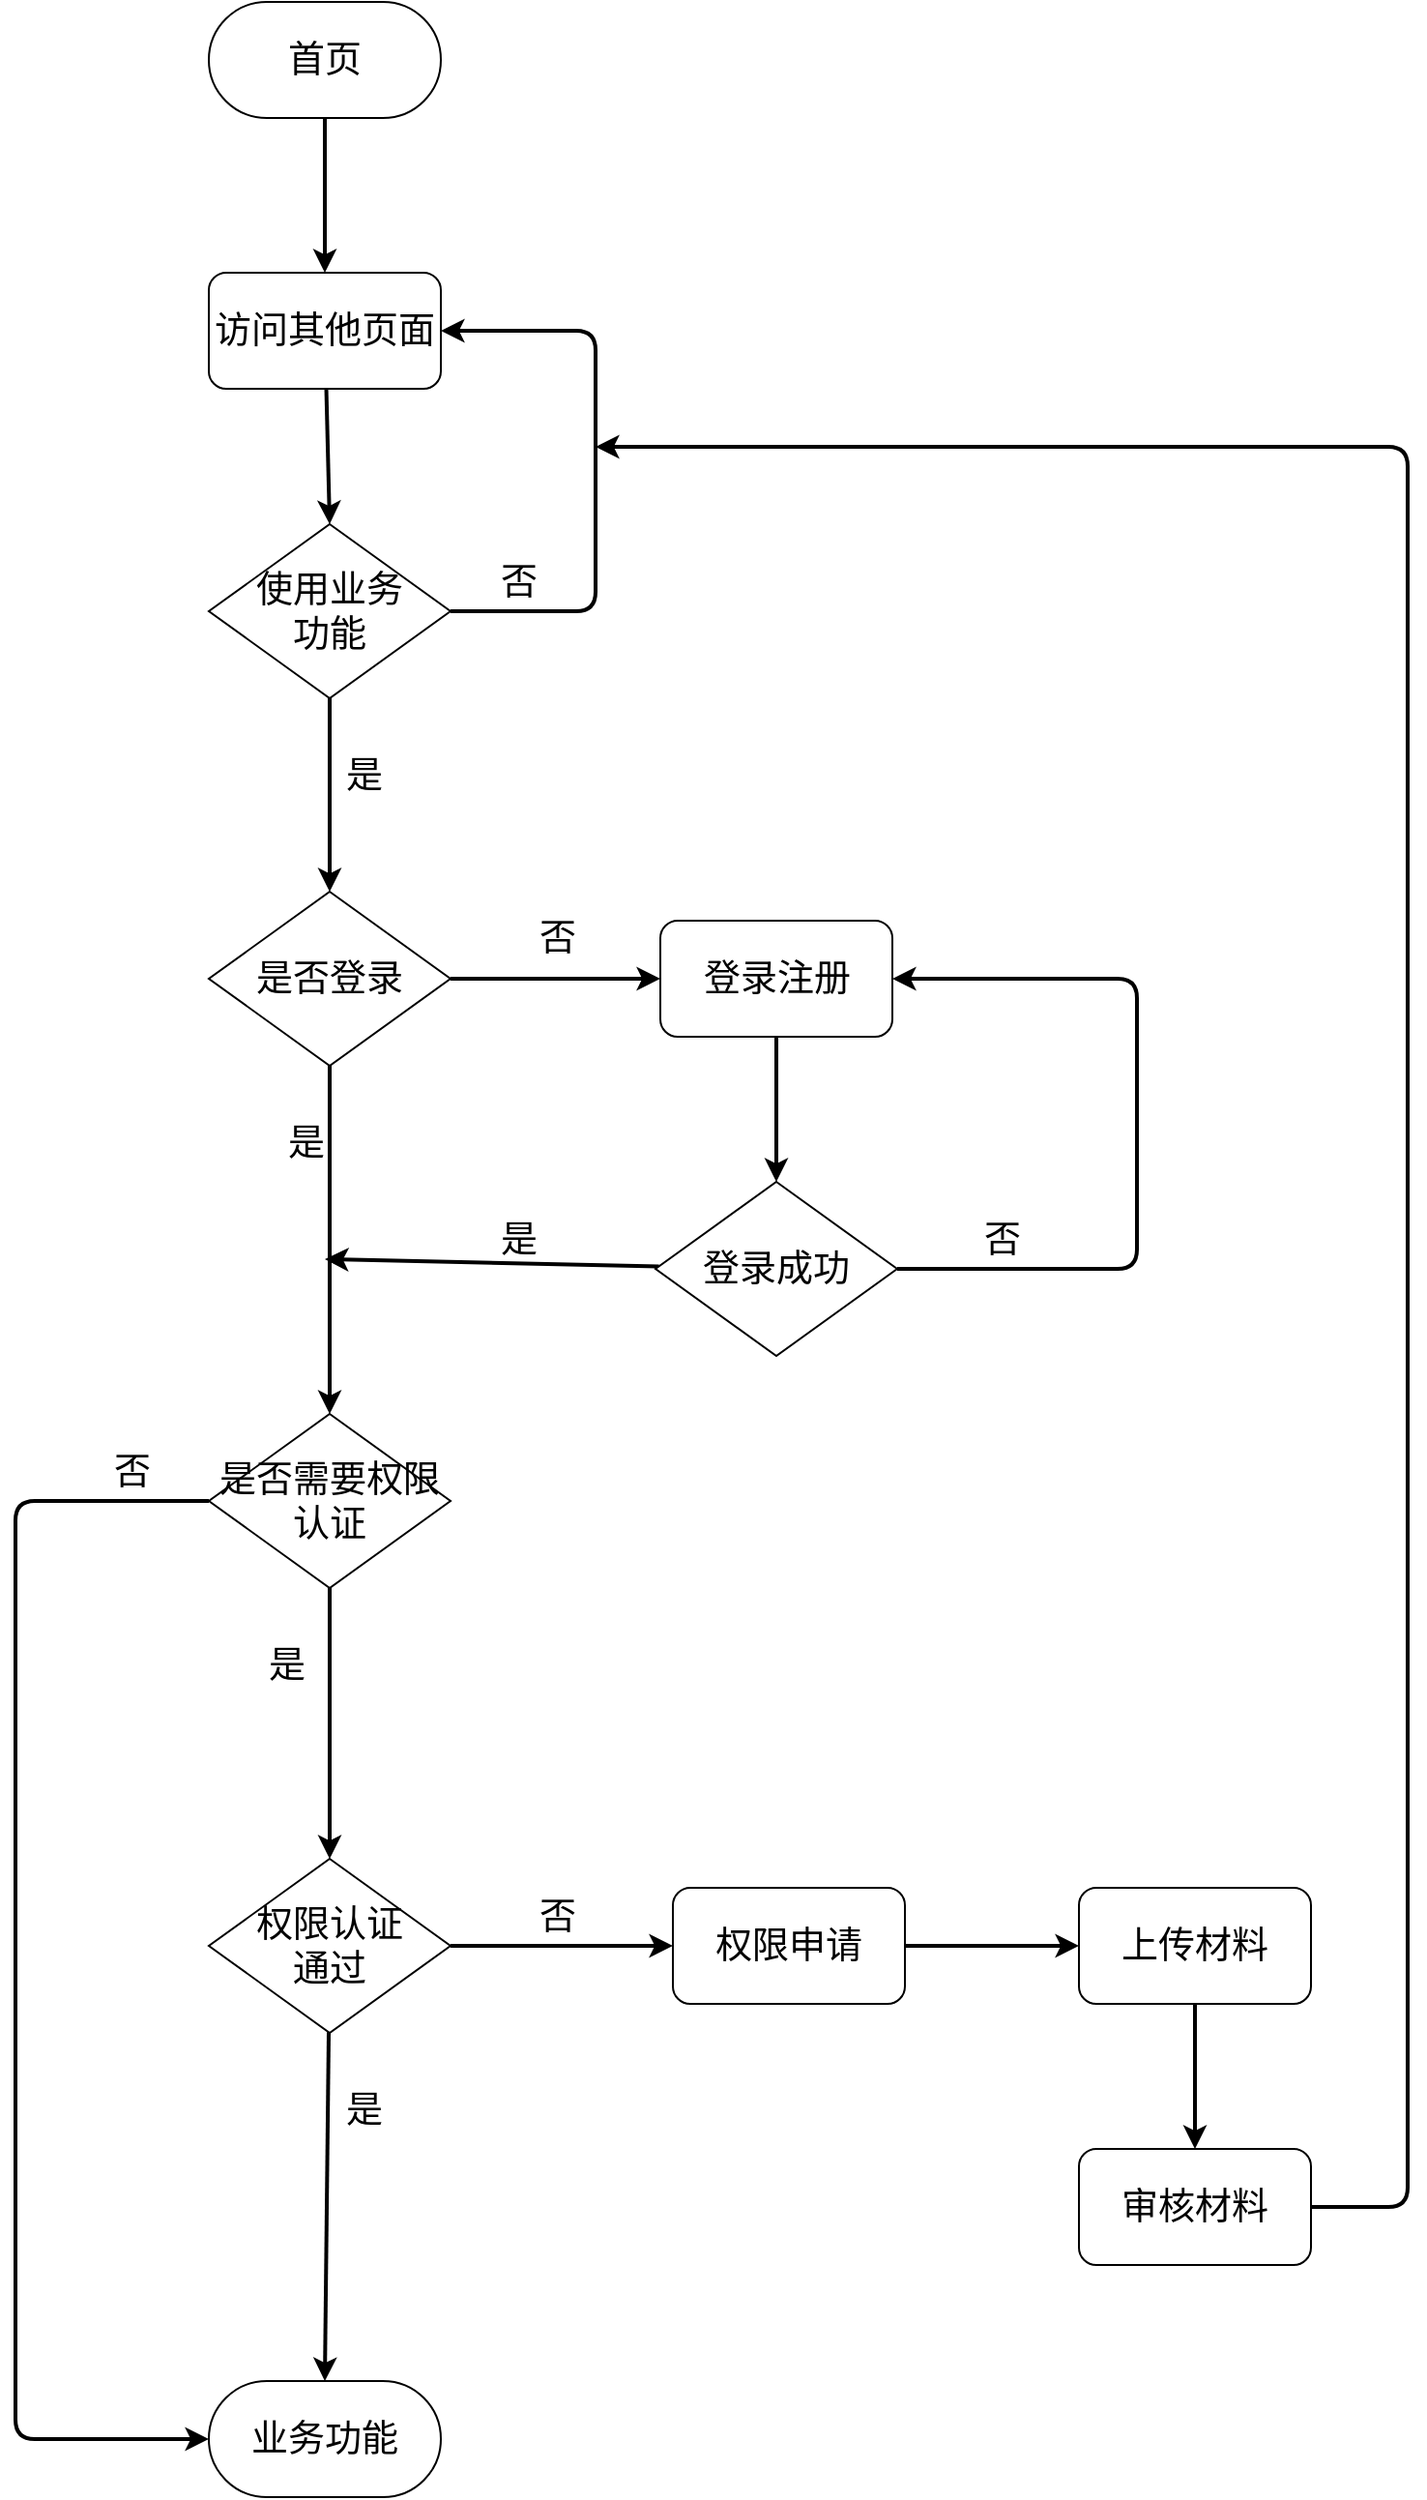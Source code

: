 <mxfile>
    <diagram id="QT03kWHd386iEtCrzuHn" name="第 1 页">
        <mxGraphModel dx="2310" dy="1375" grid="1" gridSize="10" guides="1" tooltips="1" connect="1" arrows="1" fold="1" page="1" pageScale="1" pageWidth="827" pageHeight="1169" math="0" shadow="0">
            <root>
                <mxCell id="0"/>
                <mxCell id="1" parent="0"/>
                <mxCell id="4" style="edgeStyle=none;html=1;entryX=0.5;entryY=0;entryDx=0;entryDy=0;fontSize=19;strokeWidth=2;" parent="1" source="2" target="3" edge="1">
                    <mxGeometry relative="1" as="geometry"/>
                </mxCell>
                <mxCell id="2" value="首页" style="rounded=1;whiteSpace=wrap;html=1;arcSize=50;fontSize=19;" parent="1" vertex="1">
                    <mxGeometry x="180" y="120" width="120" height="60" as="geometry"/>
                </mxCell>
                <mxCell id="6" style="edgeStyle=none;html=1;entryX=0.5;entryY=0;entryDx=0;entryDy=0;fontSize=19;strokeWidth=2;" parent="1" source="3" target="5" edge="1">
                    <mxGeometry relative="1" as="geometry"/>
                </mxCell>
                <mxCell id="3" value="访问其他页面" style="rounded=1;whiteSpace=wrap;html=1;fontSize=19;" parent="1" vertex="1">
                    <mxGeometry x="180" y="260" width="120" height="60" as="geometry"/>
                </mxCell>
                <mxCell id="7" style="edgeStyle=none;html=1;fontSize=19;strokeWidth=2;entryX=0.5;entryY=0;entryDx=0;entryDy=0;" parent="1" source="5" edge="1" target="11">
                    <mxGeometry relative="1" as="geometry">
                        <mxPoint x="240" y="580" as="targetPoint"/>
                    </mxGeometry>
                </mxCell>
                <mxCell id="8" style="edgeStyle=none;html=1;entryX=1;entryY=0.5;entryDx=0;entryDy=0;fontSize=19;strokeWidth=2;" parent="1" source="5" target="3" edge="1">
                    <mxGeometry relative="1" as="geometry">
                        <Array as="points">
                            <mxPoint x="380" y="435"/>
                            <mxPoint x="380" y="290"/>
                        </Array>
                    </mxGeometry>
                </mxCell>
                <mxCell id="5" value="使用业务&lt;br&gt;功能" style="rhombus;whiteSpace=wrap;html=1;fontSize=19;" parent="1" vertex="1">
                    <mxGeometry x="180" y="390" width="125" height="90" as="geometry"/>
                </mxCell>
                <mxCell id="9" value="否" style="text;html=1;align=center;verticalAlign=middle;resizable=0;points=[];autosize=1;strokeColor=none;fillColor=none;fontSize=19;" parent="1" vertex="1">
                    <mxGeometry x="320" y="400" width="40" height="40" as="geometry"/>
                </mxCell>
                <mxCell id="10" value="是" style="text;html=1;align=center;verticalAlign=middle;resizable=0;points=[];autosize=1;strokeColor=none;fillColor=none;fontSize=19;" parent="1" vertex="1">
                    <mxGeometry x="240" y="500" width="40" height="40" as="geometry"/>
                </mxCell>
                <mxCell id="13" style="edgeStyle=none;html=1;strokeWidth=2;entryX=0.5;entryY=0;entryDx=0;entryDy=0;" edge="1" parent="1" source="11" target="41">
                    <mxGeometry relative="1" as="geometry">
                        <mxPoint x="242.5" y="770" as="targetPoint"/>
                    </mxGeometry>
                </mxCell>
                <mxCell id="16" style="edgeStyle=none;html=1;strokeWidth=2;entryX=0;entryY=0.5;entryDx=0;entryDy=0;entryPerimeter=0;" edge="1" parent="1" source="11" target="17">
                    <mxGeometry relative="1" as="geometry">
                        <mxPoint x="440" y="625" as="targetPoint"/>
                    </mxGeometry>
                </mxCell>
                <mxCell id="11" value="是否登录" style="rhombus;whiteSpace=wrap;html=1;fontSize=19;" vertex="1" parent="1">
                    <mxGeometry x="180" y="580" width="125" height="90" as="geometry"/>
                </mxCell>
                <mxCell id="14" value="否" style="text;html=1;align=center;verticalAlign=middle;resizable=0;points=[];autosize=1;strokeColor=none;fillColor=none;fontSize=19;" vertex="1" parent="1">
                    <mxGeometry x="340" y="584" width="40" height="40" as="geometry"/>
                </mxCell>
                <mxCell id="15" value="是" style="text;html=1;align=center;verticalAlign=middle;resizable=0;points=[];autosize=1;strokeColor=none;fillColor=none;fontSize=19;" vertex="1" parent="1">
                    <mxGeometry x="210" y="690" width="40" height="40" as="geometry"/>
                </mxCell>
                <mxCell id="31" style="edgeStyle=none;html=1;strokeWidth=2;entryX=0.5;entryY=0;entryDx=0;entryDy=0;" edge="1" parent="1" source="17" target="32">
                    <mxGeometry relative="1" as="geometry">
                        <mxPoint x="474" y="730" as="targetPoint"/>
                    </mxGeometry>
                </mxCell>
                <mxCell id="17" value="登录注册" style="rounded=1;whiteSpace=wrap;html=1;fontSize=19;" vertex="1" parent="1">
                    <mxGeometry x="413.5" y="595" width="120" height="60" as="geometry"/>
                </mxCell>
                <mxCell id="20" style="edgeStyle=none;html=1;strokeWidth=2;entryX=0;entryY=0.5;entryDx=0;entryDy=0;" edge="1" parent="1" source="19" target="22">
                    <mxGeometry relative="1" as="geometry">
                        <mxPoint x="420" y="1130" as="targetPoint"/>
                    </mxGeometry>
                </mxCell>
                <mxCell id="26" style="edgeStyle=none;html=1;strokeWidth=2;entryX=0.5;entryY=0;entryDx=0;entryDy=0;" edge="1" parent="1" source="19" target="40">
                    <mxGeometry relative="1" as="geometry">
                        <mxPoint x="243" y="1270" as="targetPoint"/>
                    </mxGeometry>
                </mxCell>
                <mxCell id="19" value="权限认证&lt;br&gt;通过" style="rhombus;whiteSpace=wrap;html=1;fontSize=19;" vertex="1" parent="1">
                    <mxGeometry x="180" y="1080" width="125" height="90" as="geometry"/>
                </mxCell>
                <mxCell id="21" value="否" style="text;html=1;align=center;verticalAlign=middle;resizable=0;points=[];autosize=1;strokeColor=none;fillColor=none;fontSize=19;" vertex="1" parent="1">
                    <mxGeometry x="340" y="1090" width="40" height="40" as="geometry"/>
                </mxCell>
                <mxCell id="25" style="edgeStyle=none;html=1;entryX=0;entryY=0.5;entryDx=0;entryDy=0;strokeWidth=2;" edge="1" parent="1" source="22" target="24">
                    <mxGeometry relative="1" as="geometry"/>
                </mxCell>
                <mxCell id="22" value="权限申请" style="rounded=1;whiteSpace=wrap;html=1;fontSize=19;" vertex="1" parent="1">
                    <mxGeometry x="420" y="1095" width="120" height="60" as="geometry"/>
                </mxCell>
                <mxCell id="54" style="edgeStyle=none;html=1;entryX=0.5;entryY=0;entryDx=0;entryDy=0;strokeWidth=2;" edge="1" parent="1" source="24" target="53">
                    <mxGeometry relative="1" as="geometry"/>
                </mxCell>
                <mxCell id="24" value="上传材料" style="rounded=1;whiteSpace=wrap;html=1;fontSize=19;" vertex="1" parent="1">
                    <mxGeometry x="630" y="1095" width="120" height="60" as="geometry"/>
                </mxCell>
                <mxCell id="28" value="是" style="text;html=1;align=center;verticalAlign=middle;resizable=0;points=[];autosize=1;strokeColor=none;fillColor=none;fontSize=19;" vertex="1" parent="1">
                    <mxGeometry x="240" y="1190" width="40" height="40" as="geometry"/>
                </mxCell>
                <mxCell id="33" style="edgeStyle=none;html=1;strokeWidth=2;" edge="1" parent="1" source="32">
                    <mxGeometry relative="1" as="geometry">
                        <mxPoint x="240" y="770" as="targetPoint"/>
                    </mxGeometry>
                </mxCell>
                <mxCell id="35" style="edgeStyle=none;html=1;entryX=1;entryY=0.5;entryDx=0;entryDy=0;strokeWidth=2;" edge="1" parent="1" source="32" target="17">
                    <mxGeometry relative="1" as="geometry">
                        <Array as="points">
                            <mxPoint x="660" y="775"/>
                            <mxPoint x="660" y="625"/>
                        </Array>
                    </mxGeometry>
                </mxCell>
                <mxCell id="32" value="登录成功" style="rhombus;whiteSpace=wrap;html=1;fontSize=19;" vertex="1" parent="1">
                    <mxGeometry x="411" y="730" width="125" height="90" as="geometry"/>
                </mxCell>
                <mxCell id="34" value="是" style="text;html=1;align=center;verticalAlign=middle;resizable=0;points=[];autosize=1;strokeColor=none;fillColor=none;fontSize=19;" vertex="1" parent="1">
                    <mxGeometry x="320" y="740" width="40" height="40" as="geometry"/>
                </mxCell>
                <mxCell id="37" value="否" style="text;html=1;align=center;verticalAlign=middle;resizable=0;points=[];autosize=1;strokeColor=none;fillColor=none;fontSize=19;" vertex="1" parent="1">
                    <mxGeometry x="570" y="740" width="40" height="40" as="geometry"/>
                </mxCell>
                <mxCell id="40" value="业务功能" style="rounded=1;whiteSpace=wrap;html=1;arcSize=50;fontSize=19;" vertex="1" parent="1">
                    <mxGeometry x="180" y="1350" width="120" height="60" as="geometry"/>
                </mxCell>
                <mxCell id="42" style="edgeStyle=none;html=1;entryX=0.5;entryY=0;entryDx=0;entryDy=0;strokeWidth=2;" edge="1" parent="1" source="41" target="19">
                    <mxGeometry relative="1" as="geometry"/>
                </mxCell>
                <mxCell id="43" style="edgeStyle=none;html=1;entryX=0;entryY=0.5;entryDx=0;entryDy=0;strokeWidth=2;" edge="1" parent="1" source="41" target="40">
                    <mxGeometry relative="1" as="geometry">
                        <Array as="points">
                            <mxPoint x="80" y="895"/>
                            <mxPoint x="80" y="1380"/>
                        </Array>
                    </mxGeometry>
                </mxCell>
                <mxCell id="41" value="是否需要权限认证" style="rhombus;whiteSpace=wrap;html=1;fontSize=19;" vertex="1" parent="1">
                    <mxGeometry x="180" y="850" width="125" height="90" as="geometry"/>
                </mxCell>
                <mxCell id="44" value="否" style="text;html=1;align=center;verticalAlign=middle;resizable=0;points=[];autosize=1;strokeColor=none;fillColor=none;fontSize=19;" vertex="1" parent="1">
                    <mxGeometry x="120" y="860" width="40" height="40" as="geometry"/>
                </mxCell>
                <mxCell id="45" value="是" style="text;html=1;align=center;verticalAlign=middle;resizable=0;points=[];autosize=1;strokeColor=none;fillColor=none;fontSize=19;" vertex="1" parent="1">
                    <mxGeometry x="200" y="960" width="40" height="40" as="geometry"/>
                </mxCell>
                <mxCell id="55" style="edgeStyle=none;html=1;strokeWidth=2;" edge="1" parent="1" source="53">
                    <mxGeometry relative="1" as="geometry">
                        <mxPoint x="380" y="350" as="targetPoint"/>
                        <Array as="points">
                            <mxPoint x="800" y="1260"/>
                            <mxPoint x="800" y="830"/>
                            <mxPoint x="800" y="350"/>
                        </Array>
                    </mxGeometry>
                </mxCell>
                <mxCell id="53" value="审核材料" style="rounded=1;whiteSpace=wrap;html=1;fontSize=19;" vertex="1" parent="1">
                    <mxGeometry x="630" y="1230" width="120" height="60" as="geometry"/>
                </mxCell>
            </root>
        </mxGraphModel>
    </diagram>
</mxfile>